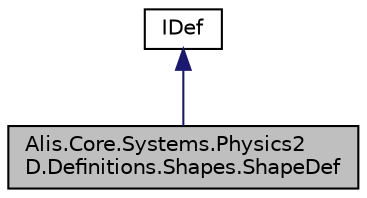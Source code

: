 digraph "Alis.Core.Systems.Physics2D.Definitions.Shapes.ShapeDef"
{
 // LATEX_PDF_SIZE
  edge [fontname="Helvetica",fontsize="10",labelfontname="Helvetica",labelfontsize="10"];
  node [fontname="Helvetica",fontsize="10",shape=record];
  Node1 [label="Alis.Core.Systems.Physics2\lD.Definitions.Shapes.ShapeDef",height=0.2,width=0.4,color="black", fillcolor="grey75", style="filled", fontcolor="black",tooltip="The shape def class"];
  Node2 -> Node1 [dir="back",color="midnightblue",fontsize="10",style="solid",fontname="Helvetica"];
  Node2 [label="IDef",height=0.2,width=0.4,color="black", fillcolor="white", style="filled",URL="$interface_alis_1_1_core_1_1_systems_1_1_physics2_d_1_1_definitions_1_1_i_def.html",tooltip="The def interface"];
}
